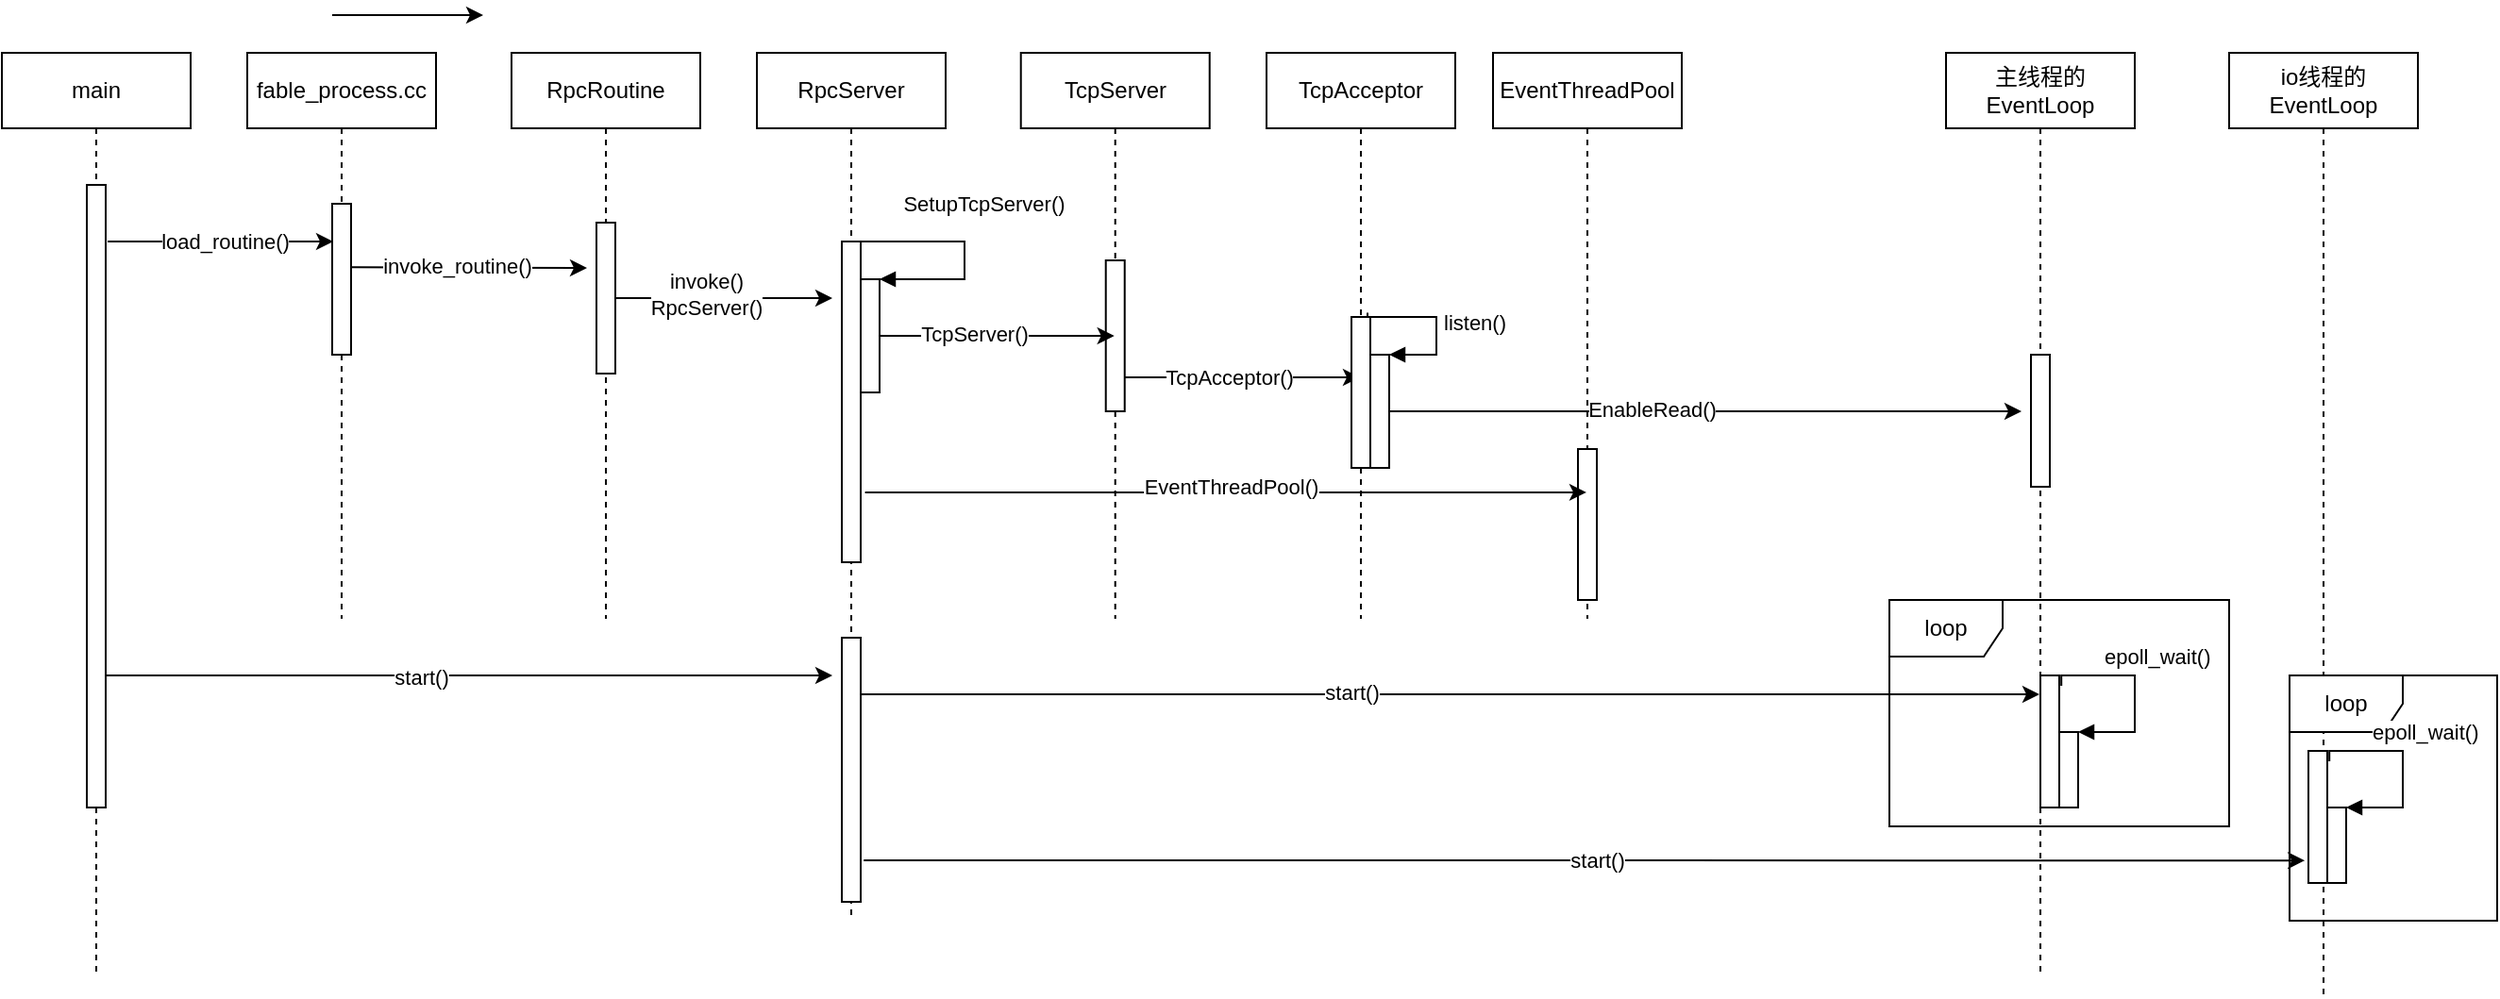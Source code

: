 <mxfile version="14.7.3" type="github">
  <diagram id="K7WP6P9cJXZIgH97iTgB" name="Page-1">
    <mxGraphModel dx="1422" dy="774" grid="1" gridSize="10" guides="1" tooltips="1" connect="1" arrows="1" fold="1" page="1" pageScale="1" pageWidth="2339" pageHeight="3300" math="0" shadow="0">
      <root>
        <mxCell id="0" />
        <mxCell id="1" parent="0" />
        <mxCell id="hd1mkYOsox17n5HaAeX6-1" value="main" style="shape=umlLifeline;perimeter=lifelinePerimeter;whiteSpace=wrap;html=1;container=1;collapsible=0;recursiveResize=0;outlineConnect=0;" vertex="1" parent="1">
          <mxGeometry x="80" y="60" width="100" height="490" as="geometry" />
        </mxCell>
        <mxCell id="hd1mkYOsox17n5HaAeX6-2" value="fable_process.cc" style="shape=umlLifeline;perimeter=lifelinePerimeter;whiteSpace=wrap;html=1;container=1;collapsible=0;recursiveResize=0;outlineConnect=0;" vertex="1" parent="1">
          <mxGeometry x="210" y="60" width="100" height="300" as="geometry" />
        </mxCell>
        <mxCell id="hd1mkYOsox17n5HaAeX6-4" value="" style="html=1;points=[];perimeter=orthogonalPerimeter;" vertex="1" parent="1">
          <mxGeometry x="125" y="130" width="10" height="330" as="geometry" />
        </mxCell>
        <mxCell id="hd1mkYOsox17n5HaAeX6-5" value="" style="html=1;points=[];perimeter=orthogonalPerimeter;" vertex="1" parent="1">
          <mxGeometry x="255" y="140" width="10" height="80" as="geometry" />
        </mxCell>
        <mxCell id="hd1mkYOsox17n5HaAeX6-6" value="" style="endArrow=classic;html=1;" edge="1" parent="1">
          <mxGeometry width="50" height="50" relative="1" as="geometry">
            <mxPoint x="136" y="160" as="sourcePoint" />
            <mxPoint x="255.5" y="160" as="targetPoint" />
            <Array as="points">
              <mxPoint x="176" y="160" />
            </Array>
          </mxGeometry>
        </mxCell>
        <mxCell id="hd1mkYOsox17n5HaAeX6-11" value="load_routine()" style="edgeLabel;html=1;align=center;verticalAlign=middle;resizable=0;points=[];" vertex="1" connectable="0" parent="hd1mkYOsox17n5HaAeX6-6">
          <mxGeometry x="0.038" relative="1" as="geometry">
            <mxPoint as="offset" />
          </mxGeometry>
        </mxCell>
        <mxCell id="hd1mkYOsox17n5HaAeX6-17" value="" style="endArrow=classic;html=1;" edge="1" parent="1">
          <mxGeometry width="50" height="50" relative="1" as="geometry">
            <mxPoint x="255" y="40" as="sourcePoint" />
            <mxPoint x="335" y="40" as="targetPoint" />
          </mxGeometry>
        </mxCell>
        <mxCell id="hd1mkYOsox17n5HaAeX6-18" value="" style="endArrow=classic;html=1;" edge="1" parent="1">
          <mxGeometry width="50" height="50" relative="1" as="geometry">
            <mxPoint x="265.0" y="173.66" as="sourcePoint" />
            <mxPoint x="390" y="174" as="targetPoint" />
          </mxGeometry>
        </mxCell>
        <mxCell id="hd1mkYOsox17n5HaAeX6-19" value="invoke_routine()" style="edgeLabel;html=1;align=center;verticalAlign=middle;resizable=0;points=[];" vertex="1" connectable="0" parent="hd1mkYOsox17n5HaAeX6-18">
          <mxGeometry x="-0.287" y="1" relative="1" as="geometry">
            <mxPoint x="11" as="offset" />
          </mxGeometry>
        </mxCell>
        <mxCell id="hd1mkYOsox17n5HaAeX6-21" value="RpcRoutine" style="shape=umlLifeline;perimeter=lifelinePerimeter;whiteSpace=wrap;html=1;container=1;collapsible=0;recursiveResize=0;outlineConnect=0;" vertex="1" parent="1">
          <mxGeometry x="350" y="60" width="100" height="300" as="geometry" />
        </mxCell>
        <mxCell id="hd1mkYOsox17n5HaAeX6-22" value="RpcServer" style="shape=umlLifeline;perimeter=lifelinePerimeter;whiteSpace=wrap;html=1;container=1;collapsible=0;recursiveResize=0;outlineConnect=0;" vertex="1" parent="1">
          <mxGeometry x="480" y="60" width="100" height="460" as="geometry" />
        </mxCell>
        <mxCell id="hd1mkYOsox17n5HaAeX6-26" style="edgeStyle=orthogonalEdgeStyle;rounded=0;orthogonalLoop=1;jettySize=auto;html=1;" edge="1" parent="1" source="hd1mkYOsox17n5HaAeX6-24">
          <mxGeometry relative="1" as="geometry">
            <mxPoint x="520" y="190" as="targetPoint" />
          </mxGeometry>
        </mxCell>
        <mxCell id="hd1mkYOsox17n5HaAeX6-28" value="invoke()&lt;br&gt;&lt;span style=&quot;font-size: 11px&quot;&gt;RpcServer()&lt;/span&gt;" style="edgeLabel;html=1;align=center;verticalAlign=middle;resizable=0;points=[];" vertex="1" connectable="0" parent="hd1mkYOsox17n5HaAeX6-26">
          <mxGeometry x="-0.196" y="1" relative="1" as="geometry">
            <mxPoint x="1" y="-1" as="offset" />
          </mxGeometry>
        </mxCell>
        <mxCell id="hd1mkYOsox17n5HaAeX6-24" value="" style="html=1;points=[];perimeter=orthogonalPerimeter;" vertex="1" parent="1">
          <mxGeometry x="395" y="150" width="10" height="80" as="geometry" />
        </mxCell>
        <mxCell id="hd1mkYOsox17n5HaAeX6-25" value="" style="html=1;points=[];perimeter=orthogonalPerimeter;" vertex="1" parent="1">
          <mxGeometry x="525" y="160" width="10" height="170" as="geometry" />
        </mxCell>
        <mxCell id="hd1mkYOsox17n5HaAeX6-31" value="TcpServer" style="shape=umlLifeline;perimeter=lifelinePerimeter;whiteSpace=wrap;html=1;container=1;collapsible=0;recursiveResize=0;outlineConnect=0;" vertex="1" parent="1">
          <mxGeometry x="619.86" y="60" width="100" height="300" as="geometry" />
        </mxCell>
        <mxCell id="hd1mkYOsox17n5HaAeX6-42" style="edgeStyle=orthogonalEdgeStyle;rounded=0;orthogonalLoop=1;jettySize=auto;html=1;" edge="1" parent="1">
          <mxGeometry relative="1" as="geometry">
            <mxPoint x="674.86" y="232" as="sourcePoint" />
            <mxPoint x="799.5" y="232" as="targetPoint" />
          </mxGeometry>
        </mxCell>
        <mxCell id="hd1mkYOsox17n5HaAeX6-43" value="TcpAcceptor()" style="edgeLabel;html=1;align=center;verticalAlign=middle;resizable=0;points=[];" vertex="1" connectable="0" parent="hd1mkYOsox17n5HaAeX6-42">
          <mxGeometry x="-0.319" y="-2" relative="1" as="geometry">
            <mxPoint x="12" y="-2" as="offset" />
          </mxGeometry>
        </mxCell>
        <mxCell id="hd1mkYOsox17n5HaAeX6-32" value="" style="html=1;points=[];perimeter=orthogonalPerimeter;" vertex="1" parent="1">
          <mxGeometry x="664.86" y="170" width="10" height="80" as="geometry" />
        </mxCell>
        <mxCell id="hd1mkYOsox17n5HaAeX6-37" style="edgeStyle=orthogonalEdgeStyle;rounded=0;orthogonalLoop=1;jettySize=auto;html=1;" edge="1" parent="1" source="hd1mkYOsox17n5HaAeX6-35" target="hd1mkYOsox17n5HaAeX6-31">
          <mxGeometry relative="1" as="geometry" />
        </mxCell>
        <mxCell id="hd1mkYOsox17n5HaAeX6-38" value="TcpServer()" style="edgeLabel;html=1;align=center;verticalAlign=middle;resizable=0;points=[];" vertex="1" connectable="0" parent="hd1mkYOsox17n5HaAeX6-37">
          <mxGeometry x="-0.192" y="1" relative="1" as="geometry">
            <mxPoint as="offset" />
          </mxGeometry>
        </mxCell>
        <mxCell id="hd1mkYOsox17n5HaAeX6-35" value="" style="html=1;points=[];perimeter=orthogonalPerimeter;" vertex="1" parent="1">
          <mxGeometry x="535" y="180" width="10" height="60" as="geometry" />
        </mxCell>
        <mxCell id="hd1mkYOsox17n5HaAeX6-36" value="" style="edgeStyle=orthogonalEdgeStyle;html=1;align=left;spacingLeft=2;endArrow=block;rounded=0;entryX=1;entryY=0;" edge="1" target="hd1mkYOsox17n5HaAeX6-35" parent="1" source="hd1mkYOsox17n5HaAeX6-22">
          <mxGeometry relative="1" as="geometry">
            <mxPoint x="540" y="160" as="sourcePoint" />
            <Array as="points">
              <mxPoint x="590" y="160" />
              <mxPoint x="590" y="180" />
            </Array>
          </mxGeometry>
        </mxCell>
        <mxCell id="hd1mkYOsox17n5HaAeX6-39" value="SetupTcpServer()" style="edgeLabel;html=1;align=center;verticalAlign=middle;resizable=0;points=[];" vertex="1" connectable="0" parent="hd1mkYOsox17n5HaAeX6-36">
          <mxGeometry x="-0.263" y="-3" relative="1" as="geometry">
            <mxPoint x="24" y="-23" as="offset" />
          </mxGeometry>
        </mxCell>
        <mxCell id="hd1mkYOsox17n5HaAeX6-40" value="TcpAcceptor" style="shape=umlLifeline;perimeter=lifelinePerimeter;whiteSpace=wrap;html=1;container=1;collapsible=0;recursiveResize=0;outlineConnect=0;" vertex="1" parent="1">
          <mxGeometry x="750" y="60" width="100" height="300" as="geometry" />
        </mxCell>
        <mxCell id="hd1mkYOsox17n5HaAeX6-41" value="" style="html=1;points=[];perimeter=orthogonalPerimeter;" vertex="1" parent="hd1mkYOsox17n5HaAeX6-40">
          <mxGeometry x="45" y="140" width="10" height="80" as="geometry" />
        </mxCell>
        <mxCell id="hd1mkYOsox17n5HaAeX6-45" value="" style="html=1;points=[];perimeter=orthogonalPerimeter;" vertex="1" parent="hd1mkYOsox17n5HaAeX6-40">
          <mxGeometry x="55" y="160" width="10" height="60" as="geometry" />
        </mxCell>
        <mxCell id="hd1mkYOsox17n5HaAeX6-46" value="listen()" style="edgeStyle=orthogonalEdgeStyle;html=1;align=left;spacingLeft=2;endArrow=block;rounded=0;entryX=1;entryY=0;exitX=0.852;exitY=-0.028;exitDx=0;exitDy=0;exitPerimeter=0;" edge="1" target="hd1mkYOsox17n5HaAeX6-45" parent="hd1mkYOsox17n5HaAeX6-40" source="hd1mkYOsox17n5HaAeX6-41">
          <mxGeometry relative="1" as="geometry">
            <mxPoint x="60" y="140" as="sourcePoint" />
            <Array as="points">
              <mxPoint x="54" y="140" />
              <mxPoint x="90" y="140" />
              <mxPoint x="90" y="160" />
            </Array>
          </mxGeometry>
        </mxCell>
        <mxCell id="hd1mkYOsox17n5HaAeX6-44" value="主线程的EventLoop" style="shape=umlLifeline;perimeter=lifelinePerimeter;whiteSpace=wrap;html=1;container=1;collapsible=0;recursiveResize=0;outlineConnect=0;" vertex="1" parent="1">
          <mxGeometry x="1110" y="60" width="100" height="490" as="geometry" />
        </mxCell>
        <mxCell id="hd1mkYOsox17n5HaAeX6-47" style="edgeStyle=orthogonalEdgeStyle;rounded=0;orthogonalLoop=1;jettySize=auto;html=1;" edge="1" parent="1" source="hd1mkYOsox17n5HaAeX6-45">
          <mxGeometry relative="1" as="geometry">
            <mxPoint x="1150" y="250" as="targetPoint" />
          </mxGeometry>
        </mxCell>
        <mxCell id="hd1mkYOsox17n5HaAeX6-48" value="EnableRead()" style="edgeLabel;html=1;align=center;verticalAlign=middle;resizable=0;points=[];" vertex="1" connectable="0" parent="hd1mkYOsox17n5HaAeX6-47">
          <mxGeometry x="-0.171" y="1" relative="1" as="geometry">
            <mxPoint as="offset" />
          </mxGeometry>
        </mxCell>
        <mxCell id="hd1mkYOsox17n5HaAeX6-49" value="" style="html=1;points=[];perimeter=orthogonalPerimeter;" vertex="1" parent="1">
          <mxGeometry x="1155" y="220" width="10" height="70" as="geometry" />
        </mxCell>
        <mxCell id="hd1mkYOsox17n5HaAeX6-50" value="EventThreadPool" style="shape=umlLifeline;perimeter=lifelinePerimeter;whiteSpace=wrap;html=1;container=1;collapsible=0;recursiveResize=0;outlineConnect=0;" vertex="1" parent="1">
          <mxGeometry x="870" y="60" width="100" height="300" as="geometry" />
        </mxCell>
        <mxCell id="hd1mkYOsox17n5HaAeX6-54" value="" style="html=1;points=[];perimeter=orthogonalPerimeter;" vertex="1" parent="hd1mkYOsox17n5HaAeX6-50">
          <mxGeometry x="45" y="210" width="10" height="80" as="geometry" />
        </mxCell>
        <mxCell id="hd1mkYOsox17n5HaAeX6-53" value="" style="endArrow=classic;html=1;exitX=1.231;exitY=0.782;exitDx=0;exitDy=0;exitPerimeter=0;" edge="1" parent="1" source="hd1mkYOsox17n5HaAeX6-25" target="hd1mkYOsox17n5HaAeX6-50">
          <mxGeometry width="50" height="50" relative="1" as="geometry">
            <mxPoint x="590" y="420" as="sourcePoint" />
            <mxPoint x="640" y="370" as="targetPoint" />
          </mxGeometry>
        </mxCell>
        <mxCell id="hd1mkYOsox17n5HaAeX6-55" value="EventThreadPool()" style="edgeLabel;html=1;align=center;verticalAlign=middle;resizable=0;points=[];" vertex="1" connectable="0" parent="hd1mkYOsox17n5HaAeX6-53">
          <mxGeometry x="-0.083" y="-1" relative="1" as="geometry">
            <mxPoint x="18" y="-4" as="offset" />
          </mxGeometry>
        </mxCell>
        <mxCell id="hd1mkYOsox17n5HaAeX6-58" value="" style="endArrow=classic;html=1;" edge="1" parent="1">
          <mxGeometry width="50" height="50" relative="1" as="geometry">
            <mxPoint x="135.0" y="390" as="sourcePoint" />
            <mxPoint x="520" y="390" as="targetPoint" />
          </mxGeometry>
        </mxCell>
        <mxCell id="hd1mkYOsox17n5HaAeX6-59" value="start()" style="edgeLabel;html=1;align=center;verticalAlign=middle;resizable=0;points=[];" vertex="1" connectable="0" parent="hd1mkYOsox17n5HaAeX6-58">
          <mxGeometry x="-0.135" y="-1" relative="1" as="geometry">
            <mxPoint as="offset" />
          </mxGeometry>
        </mxCell>
        <mxCell id="hd1mkYOsox17n5HaAeX6-60" value="" style="html=1;points=[];perimeter=orthogonalPerimeter;" vertex="1" parent="1">
          <mxGeometry x="525" y="370" width="10" height="140" as="geometry" />
        </mxCell>
        <mxCell id="hd1mkYOsox17n5HaAeX6-63" value="io线程的EventLoop" style="shape=umlLifeline;perimeter=lifelinePerimeter;whiteSpace=wrap;html=1;container=1;collapsible=0;recursiveResize=0;outlineConnect=0;" vertex="1" parent="1">
          <mxGeometry x="1260" y="60" width="100" height="500" as="geometry" />
        </mxCell>
        <mxCell id="hd1mkYOsox17n5HaAeX6-64" value="" style="endArrow=classic;html=1;entryX=-0.193;entryY=0.83;entryDx=0;entryDy=0;entryPerimeter=0;exitX=1.162;exitY=0.843;exitDx=0;exitDy=0;exitPerimeter=0;" edge="1" parent="1" source="hd1mkYOsox17n5HaAeX6-60" target="hd1mkYOsox17n5HaAeX6-77">
          <mxGeometry width="50" height="50" relative="1" as="geometry">
            <mxPoint x="535" y="480" as="sourcePoint" />
            <mxPoint x="1305" y="440" as="targetPoint" />
            <Array as="points">
              <mxPoint x="650" y="488" />
            </Array>
          </mxGeometry>
        </mxCell>
        <mxCell id="hd1mkYOsox17n5HaAeX6-66" value="start()" style="edgeLabel;html=1;align=center;verticalAlign=middle;resizable=0;points=[];" vertex="1" connectable="0" parent="hd1mkYOsox17n5HaAeX6-64">
          <mxGeometry x="-0.227" y="-3" relative="1" as="geometry">
            <mxPoint x="93" y="-3" as="offset" />
          </mxGeometry>
        </mxCell>
        <mxCell id="hd1mkYOsox17n5HaAeX6-68" value="" style="endArrow=classic;html=1;" edge="1" parent="1" target="hd1mkYOsox17n5HaAeX6-44">
          <mxGeometry width="50" height="50" relative="1" as="geometry">
            <mxPoint x="535.0" y="400" as="sourcePoint" />
            <mxPoint x="615.0" y="400" as="targetPoint" />
          </mxGeometry>
        </mxCell>
        <mxCell id="hd1mkYOsox17n5HaAeX6-69" value="start()" style="edgeLabel;html=1;align=center;verticalAlign=middle;resizable=0;points=[];" vertex="1" connectable="0" parent="hd1mkYOsox17n5HaAeX6-68">
          <mxGeometry x="0.361" y="1" relative="1" as="geometry">
            <mxPoint x="-165" as="offset" />
          </mxGeometry>
        </mxCell>
        <mxCell id="hd1mkYOsox17n5HaAeX6-70" value="loop" style="shape=umlFrame;whiteSpace=wrap;html=1;" vertex="1" parent="1">
          <mxGeometry x="1080" y="350" width="180" height="120" as="geometry" />
        </mxCell>
        <mxCell id="hd1mkYOsox17n5HaAeX6-71" value="" style="html=1;points=[];perimeter=orthogonalPerimeter;" vertex="1" parent="1">
          <mxGeometry x="1170" y="420" width="10" height="40" as="geometry" />
        </mxCell>
        <mxCell id="hd1mkYOsox17n5HaAeX6-72" value="epoll_wait()" style="edgeStyle=orthogonalEdgeStyle;html=1;align=left;spacingLeft=2;endArrow=block;rounded=0;entryX=1;entryY=0;exitX=1.11;exitY=0.079;exitDx=0;exitDy=0;exitPerimeter=0;" edge="1" target="hd1mkYOsox17n5HaAeX6-71" parent="1" source="hd1mkYOsox17n5HaAeX6-73">
          <mxGeometry x="-0.532" y="10" relative="1" as="geometry">
            <mxPoint x="1179.97" y="390" as="sourcePoint" />
            <Array as="points">
              <mxPoint x="1171" y="390" />
              <mxPoint x="1210" y="390" />
              <mxPoint x="1210" y="420" />
            </Array>
            <mxPoint as="offset" />
          </mxGeometry>
        </mxCell>
        <mxCell id="hd1mkYOsox17n5HaAeX6-73" value="" style="html=1;points=[];perimeter=orthogonalPerimeter;" vertex="1" parent="1">
          <mxGeometry x="1160" y="390" width="10" height="70" as="geometry" />
        </mxCell>
        <mxCell id="hd1mkYOsox17n5HaAeX6-74" value="loop" style="shape=umlFrame;whiteSpace=wrap;html=1;" vertex="1" parent="1">
          <mxGeometry x="1292" y="390" width="110" height="130" as="geometry" />
        </mxCell>
        <mxCell id="hd1mkYOsox17n5HaAeX6-75" value="" style="html=1;points=[];perimeter=orthogonalPerimeter;" vertex="1" parent="1">
          <mxGeometry x="1312" y="460" width="10" height="40" as="geometry" />
        </mxCell>
        <mxCell id="hd1mkYOsox17n5HaAeX6-76" value="epoll_wait()" style="edgeStyle=orthogonalEdgeStyle;html=1;align=left;spacingLeft=2;endArrow=block;rounded=0;entryX=1;entryY=0;exitX=1.11;exitY=0.079;exitDx=0;exitDy=0;exitPerimeter=0;" edge="1" parent="1" source="hd1mkYOsox17n5HaAeX6-77" target="hd1mkYOsox17n5HaAeX6-75">
          <mxGeometry x="-0.532" y="10" relative="1" as="geometry">
            <mxPoint x="1321.97" y="430" as="sourcePoint" />
            <Array as="points">
              <mxPoint x="1313" y="430" />
              <mxPoint x="1352" y="430" />
              <mxPoint x="1352" y="460" />
            </Array>
            <mxPoint as="offset" />
          </mxGeometry>
        </mxCell>
        <mxCell id="hd1mkYOsox17n5HaAeX6-77" value="" style="html=1;points=[];perimeter=orthogonalPerimeter;" vertex="1" parent="1">
          <mxGeometry x="1302" y="430" width="10" height="70" as="geometry" />
        </mxCell>
      </root>
    </mxGraphModel>
  </diagram>
</mxfile>
